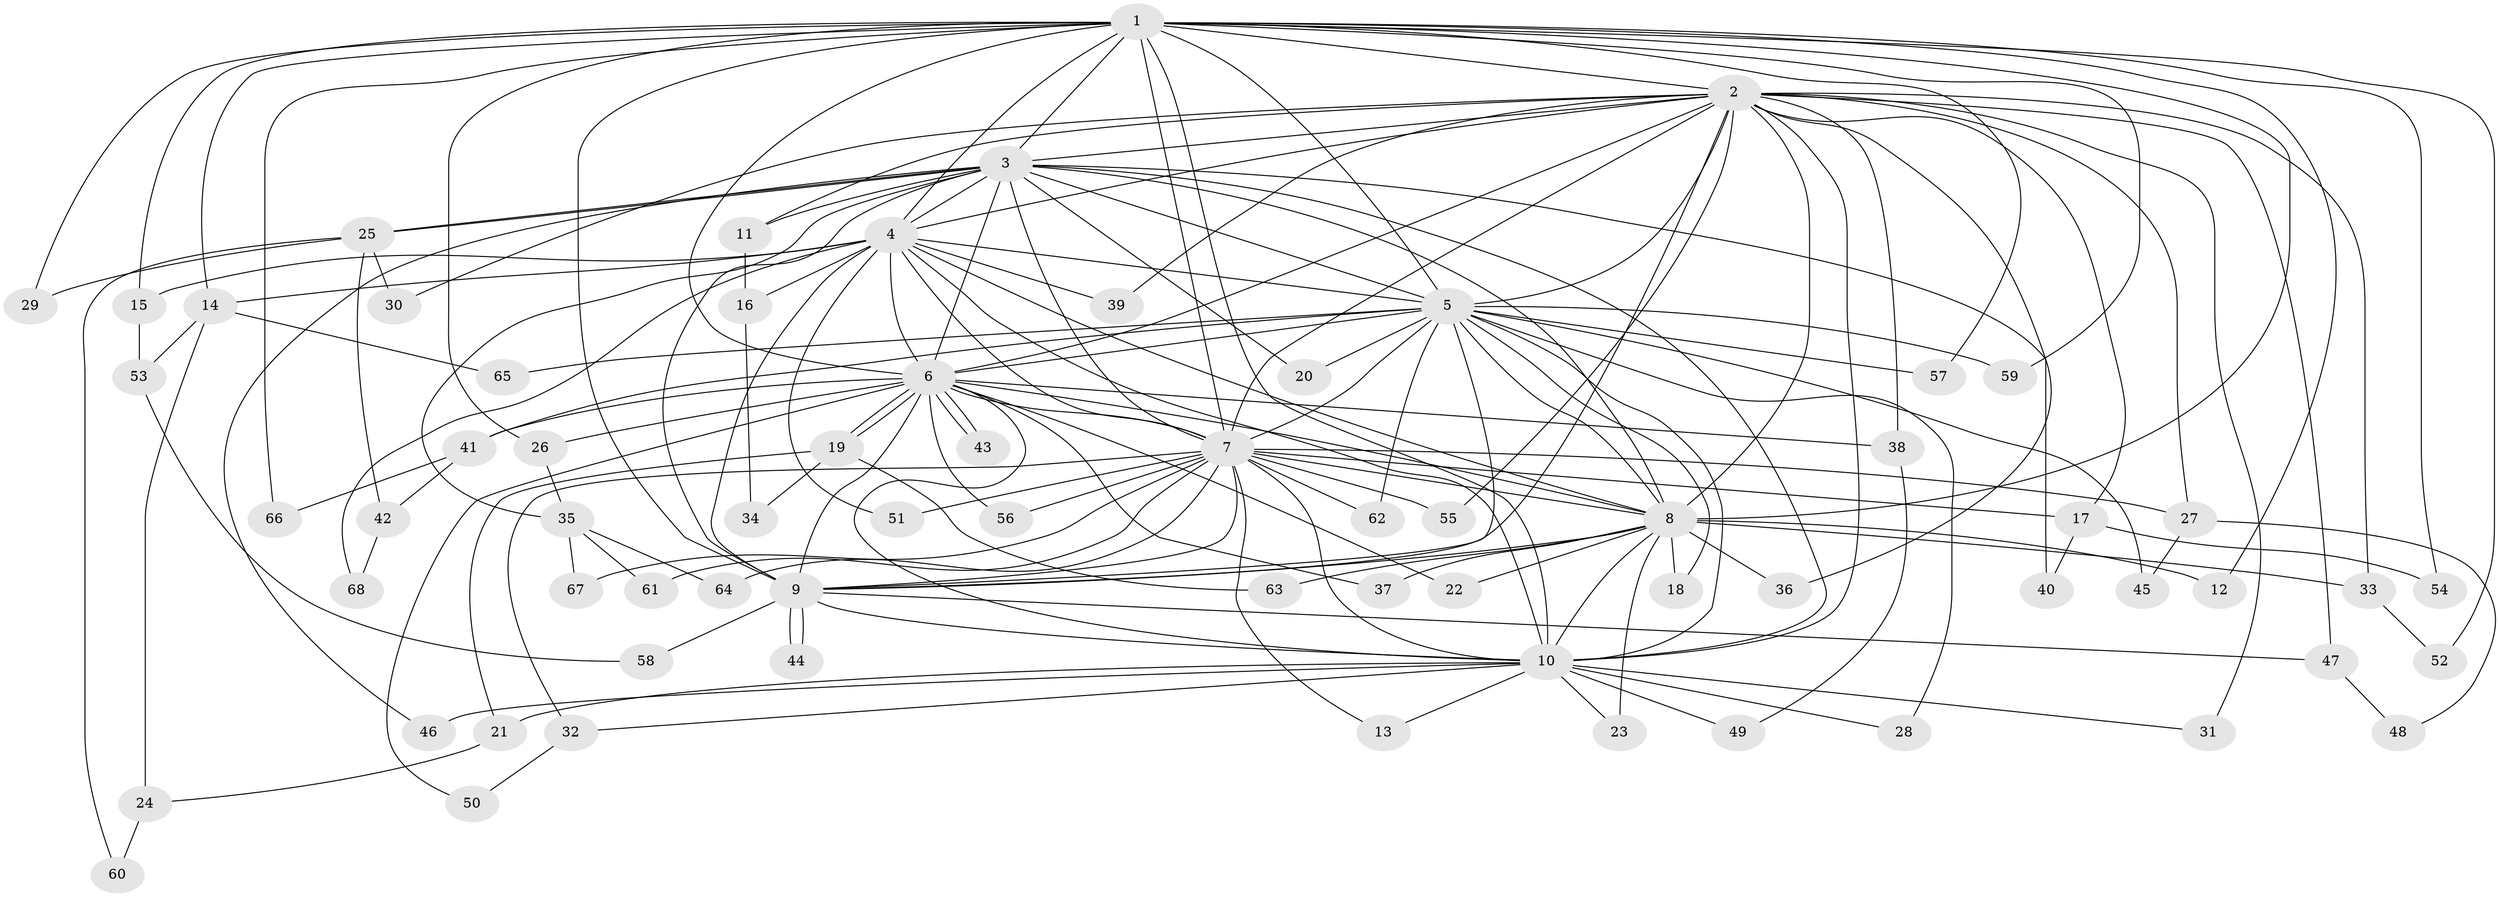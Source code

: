 // coarse degree distribution, {13: 0.03571428571428571, 9: 0.07142857142857142, 12: 0.07142857142857142, 15: 0.03571428571428571, 11: 0.03571428571428571, 16: 0.03571428571428571, 10: 0.07142857142857142, 5: 0.10714285714285714, 7: 0.03571428571428571, 3: 0.10714285714285714, 4: 0.10714285714285714, 2: 0.21428571428571427, 1: 0.07142857142857142}
// Generated by graph-tools (version 1.1) at 2025/50/03/04/25 22:50:02]
// undirected, 68 vertices, 161 edges
graph export_dot {
  node [color=gray90,style=filled];
  1;
  2;
  3;
  4;
  5;
  6;
  7;
  8;
  9;
  10;
  11;
  12;
  13;
  14;
  15;
  16;
  17;
  18;
  19;
  20;
  21;
  22;
  23;
  24;
  25;
  26;
  27;
  28;
  29;
  30;
  31;
  32;
  33;
  34;
  35;
  36;
  37;
  38;
  39;
  40;
  41;
  42;
  43;
  44;
  45;
  46;
  47;
  48;
  49;
  50;
  51;
  52;
  53;
  54;
  55;
  56;
  57;
  58;
  59;
  60;
  61;
  62;
  63;
  64;
  65;
  66;
  67;
  68;
  1 -- 2;
  1 -- 3;
  1 -- 4;
  1 -- 5;
  1 -- 6;
  1 -- 7;
  1 -- 8;
  1 -- 9;
  1 -- 10;
  1 -- 12;
  1 -- 14;
  1 -- 15;
  1 -- 26;
  1 -- 29;
  1 -- 52;
  1 -- 54;
  1 -- 57;
  1 -- 59;
  1 -- 66;
  2 -- 3;
  2 -- 4;
  2 -- 5;
  2 -- 6;
  2 -- 7;
  2 -- 8;
  2 -- 9;
  2 -- 10;
  2 -- 11;
  2 -- 17;
  2 -- 27;
  2 -- 30;
  2 -- 31;
  2 -- 33;
  2 -- 36;
  2 -- 38;
  2 -- 39;
  2 -- 47;
  2 -- 55;
  3 -- 4;
  3 -- 5;
  3 -- 6;
  3 -- 7;
  3 -- 8;
  3 -- 9;
  3 -- 10;
  3 -- 11;
  3 -- 20;
  3 -- 25;
  3 -- 25;
  3 -- 35;
  3 -- 40;
  3 -- 46;
  4 -- 5;
  4 -- 6;
  4 -- 7;
  4 -- 8;
  4 -- 9;
  4 -- 10;
  4 -- 14;
  4 -- 15;
  4 -- 16;
  4 -- 39;
  4 -- 51;
  4 -- 68;
  5 -- 6;
  5 -- 7;
  5 -- 8;
  5 -- 9;
  5 -- 10;
  5 -- 18;
  5 -- 20;
  5 -- 28;
  5 -- 41;
  5 -- 45;
  5 -- 57;
  5 -- 59;
  5 -- 62;
  5 -- 65;
  6 -- 7;
  6 -- 8;
  6 -- 9;
  6 -- 10;
  6 -- 19;
  6 -- 19;
  6 -- 22;
  6 -- 26;
  6 -- 37;
  6 -- 38;
  6 -- 41;
  6 -- 43;
  6 -- 43;
  6 -- 50;
  6 -- 56;
  7 -- 8;
  7 -- 9;
  7 -- 10;
  7 -- 13;
  7 -- 17;
  7 -- 27;
  7 -- 32;
  7 -- 51;
  7 -- 55;
  7 -- 56;
  7 -- 61;
  7 -- 62;
  7 -- 64;
  7 -- 67;
  8 -- 9;
  8 -- 10;
  8 -- 12;
  8 -- 18;
  8 -- 22;
  8 -- 23;
  8 -- 33;
  8 -- 36;
  8 -- 37;
  8 -- 63;
  9 -- 10;
  9 -- 44;
  9 -- 44;
  9 -- 47;
  9 -- 58;
  10 -- 13;
  10 -- 21;
  10 -- 23;
  10 -- 28;
  10 -- 31;
  10 -- 32;
  10 -- 46;
  10 -- 49;
  11 -- 16;
  14 -- 24;
  14 -- 53;
  14 -- 65;
  15 -- 53;
  16 -- 34;
  17 -- 40;
  17 -- 54;
  19 -- 21;
  19 -- 34;
  19 -- 63;
  21 -- 24;
  24 -- 60;
  25 -- 29;
  25 -- 30;
  25 -- 42;
  25 -- 60;
  26 -- 35;
  27 -- 45;
  27 -- 48;
  32 -- 50;
  33 -- 52;
  35 -- 61;
  35 -- 64;
  35 -- 67;
  38 -- 49;
  41 -- 42;
  41 -- 66;
  42 -- 68;
  47 -- 48;
  53 -- 58;
}
